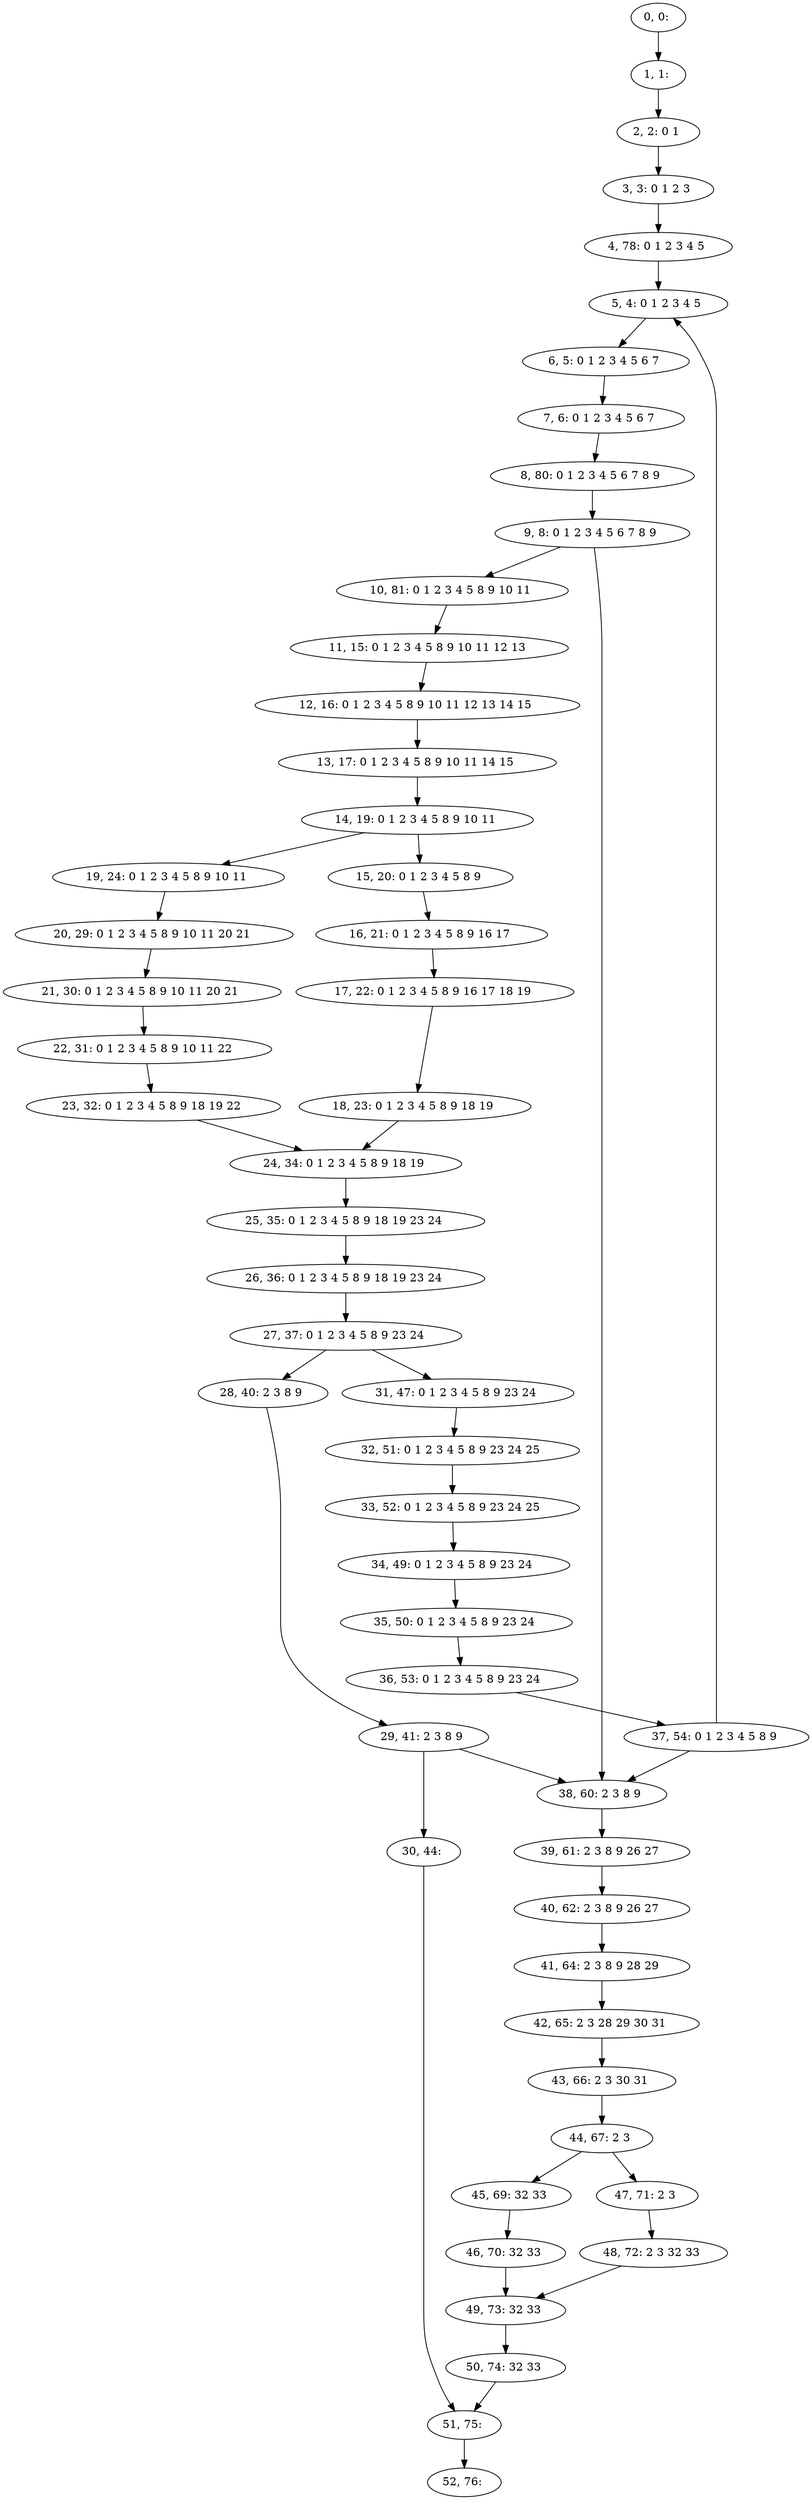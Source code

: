 digraph G {
0[label="0, 0: "];
1[label="1, 1: "];
2[label="2, 2: 0 1 "];
3[label="3, 3: 0 1 2 3 "];
4[label="4, 78: 0 1 2 3 4 5 "];
5[label="5, 4: 0 1 2 3 4 5 "];
6[label="6, 5: 0 1 2 3 4 5 6 7 "];
7[label="7, 6: 0 1 2 3 4 5 6 7 "];
8[label="8, 80: 0 1 2 3 4 5 6 7 8 9 "];
9[label="9, 8: 0 1 2 3 4 5 6 7 8 9 "];
10[label="10, 81: 0 1 2 3 4 5 8 9 10 11 "];
11[label="11, 15: 0 1 2 3 4 5 8 9 10 11 12 13 "];
12[label="12, 16: 0 1 2 3 4 5 8 9 10 11 12 13 14 15 "];
13[label="13, 17: 0 1 2 3 4 5 8 9 10 11 14 15 "];
14[label="14, 19: 0 1 2 3 4 5 8 9 10 11 "];
15[label="15, 20: 0 1 2 3 4 5 8 9 "];
16[label="16, 21: 0 1 2 3 4 5 8 9 16 17 "];
17[label="17, 22: 0 1 2 3 4 5 8 9 16 17 18 19 "];
18[label="18, 23: 0 1 2 3 4 5 8 9 18 19 "];
19[label="19, 24: 0 1 2 3 4 5 8 9 10 11 "];
20[label="20, 29: 0 1 2 3 4 5 8 9 10 11 20 21 "];
21[label="21, 30: 0 1 2 3 4 5 8 9 10 11 20 21 "];
22[label="22, 31: 0 1 2 3 4 5 8 9 10 11 22 "];
23[label="23, 32: 0 1 2 3 4 5 8 9 18 19 22 "];
24[label="24, 34: 0 1 2 3 4 5 8 9 18 19 "];
25[label="25, 35: 0 1 2 3 4 5 8 9 18 19 23 24 "];
26[label="26, 36: 0 1 2 3 4 5 8 9 18 19 23 24 "];
27[label="27, 37: 0 1 2 3 4 5 8 9 23 24 "];
28[label="28, 40: 2 3 8 9 "];
29[label="29, 41: 2 3 8 9 "];
30[label="30, 44: "];
31[label="31, 47: 0 1 2 3 4 5 8 9 23 24 "];
32[label="32, 51: 0 1 2 3 4 5 8 9 23 24 25 "];
33[label="33, 52: 0 1 2 3 4 5 8 9 23 24 25 "];
34[label="34, 49: 0 1 2 3 4 5 8 9 23 24 "];
35[label="35, 50: 0 1 2 3 4 5 8 9 23 24 "];
36[label="36, 53: 0 1 2 3 4 5 8 9 23 24 "];
37[label="37, 54: 0 1 2 3 4 5 8 9 "];
38[label="38, 60: 2 3 8 9 "];
39[label="39, 61: 2 3 8 9 26 27 "];
40[label="40, 62: 2 3 8 9 26 27 "];
41[label="41, 64: 2 3 8 9 28 29 "];
42[label="42, 65: 2 3 28 29 30 31 "];
43[label="43, 66: 2 3 30 31 "];
44[label="44, 67: 2 3 "];
45[label="45, 69: 32 33 "];
46[label="46, 70: 32 33 "];
47[label="47, 71: 2 3 "];
48[label="48, 72: 2 3 32 33 "];
49[label="49, 73: 32 33 "];
50[label="50, 74: 32 33 "];
51[label="51, 75: "];
52[label="52, 76: "];
0->1 ;
1->2 ;
2->3 ;
3->4 ;
4->5 ;
5->6 ;
6->7 ;
7->8 ;
8->9 ;
9->10 ;
9->38 ;
10->11 ;
11->12 ;
12->13 ;
13->14 ;
14->15 ;
14->19 ;
15->16 ;
16->17 ;
17->18 ;
18->24 ;
19->20 ;
20->21 ;
21->22 ;
22->23 ;
23->24 ;
24->25 ;
25->26 ;
26->27 ;
27->28 ;
27->31 ;
28->29 ;
29->30 ;
29->38 ;
30->51 ;
31->32 ;
32->33 ;
33->34 ;
34->35 ;
35->36 ;
36->37 ;
37->38 ;
37->5 ;
38->39 ;
39->40 ;
40->41 ;
41->42 ;
42->43 ;
43->44 ;
44->45 ;
44->47 ;
45->46 ;
46->49 ;
47->48 ;
48->49 ;
49->50 ;
50->51 ;
51->52 ;
}
